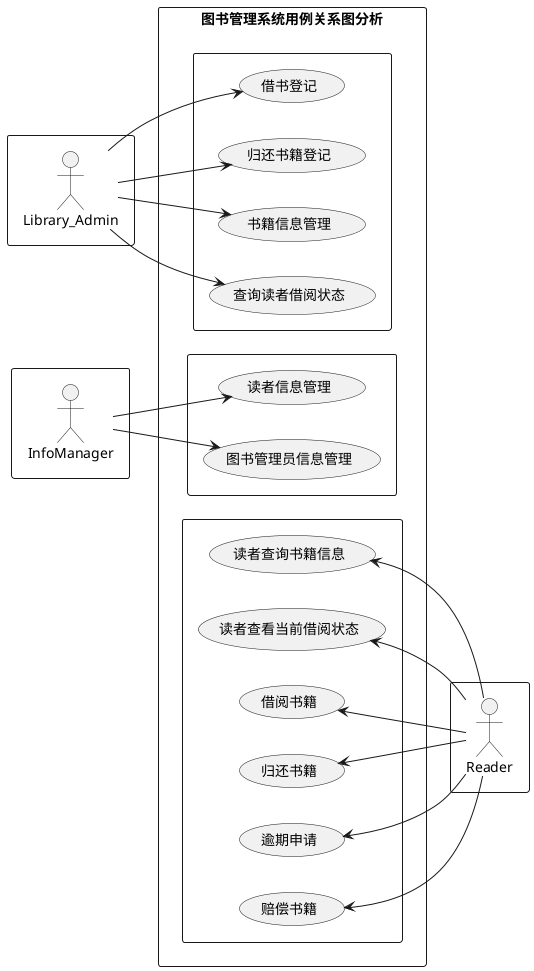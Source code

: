 @startuml
left to right direction
skinparam packageStyle rectangle
rectangle {
actor Library_Admin
}
rectangle {
actor InfoManager
}
rectangle {
actor Reader
}
rectangle 图书管理系统用例关系图分析{
rectangle {
Library_Admin ->(借书登记)
Library_Admin -->(归还书籍登记)
Library_Admin -->(书籍信息管理)
Library_Admin -->(查询读者借阅状态)
}
rectangle {
InfoManager -->(读者信息管理)
InfoManager -->(图书管理员信息管理)
}
rectangle {
(读者查询书籍信息)<-- Reader
(读者查看当前借阅状态)<-- Reader
(借阅书籍)<-- Reader
(归还书籍)<-- Reader
(逾期申请)<-- Reader
(赔偿书籍)<--Reader
}
}

@enduml